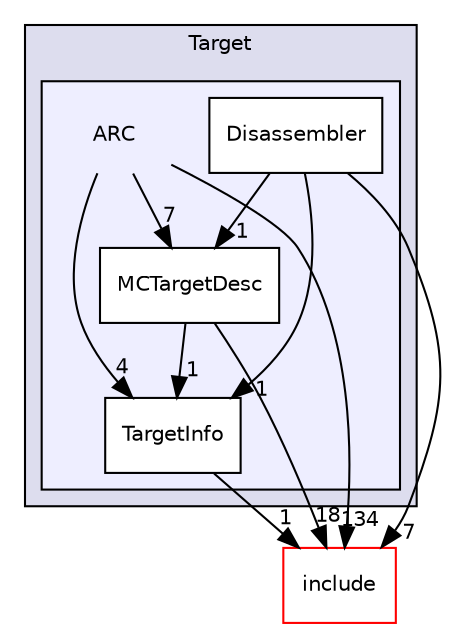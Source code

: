 digraph "lib/Target/ARC" {
  bgcolor=transparent;
  compound=true
  node [ fontsize="10", fontname="Helvetica"];
  edge [ labelfontsize="10", labelfontname="Helvetica"];
  subgraph clusterdir_794e483eb1cc7921d35fd149d9cc325b {
    graph [ bgcolor="#ddddee", pencolor="black", label="Target" fontname="Helvetica", fontsize="10", URL="dir_794e483eb1cc7921d35fd149d9cc325b.html"]
  subgraph clusterdir_570b8dfaee4849cdbe8f7b4195b963a2 {
    graph [ bgcolor="#eeeeff", pencolor="black", label="" URL="dir_570b8dfaee4849cdbe8f7b4195b963a2.html"];
    dir_570b8dfaee4849cdbe8f7b4195b963a2 [shape=plaintext label="ARC"];
    dir_52999ed125e43b1d7166cddb34ffe2d4 [shape=box label="Disassembler" color="black" fillcolor="white" style="filled" URL="dir_52999ed125e43b1d7166cddb34ffe2d4.html"];
    dir_1ed7ae2b4078b173511f50255713b9af [shape=box label="MCTargetDesc" color="black" fillcolor="white" style="filled" URL="dir_1ed7ae2b4078b173511f50255713b9af.html"];
    dir_50a3ea2d52724bfaac80c4952ce6101f [shape=box label="TargetInfo" color="black" fillcolor="white" style="filled" URL="dir_50a3ea2d52724bfaac80c4952ce6101f.html"];
  }
  }
  dir_d44c64559bbebec7f509842c48db8b23 [shape=box label="include" color="red" URL="dir_d44c64559bbebec7f509842c48db8b23.html"];
  dir_1ed7ae2b4078b173511f50255713b9af->dir_d44c64559bbebec7f509842c48db8b23 [headlabel="18", labeldistance=1.5 headhref="dir_000110_000001.html"];
  dir_1ed7ae2b4078b173511f50255713b9af->dir_50a3ea2d52724bfaac80c4952ce6101f [headlabel="1", labeldistance=1.5 headhref="dir_000110_000111.html"];
  dir_570b8dfaee4849cdbe8f7b4195b963a2->dir_1ed7ae2b4078b173511f50255713b9af [headlabel="7", labeldistance=1.5 headhref="dir_000108_000110.html"];
  dir_570b8dfaee4849cdbe8f7b4195b963a2->dir_d44c64559bbebec7f509842c48db8b23 [headlabel="134", labeldistance=1.5 headhref="dir_000108_000001.html"];
  dir_570b8dfaee4849cdbe8f7b4195b963a2->dir_50a3ea2d52724bfaac80c4952ce6101f [headlabel="4", labeldistance=1.5 headhref="dir_000108_000111.html"];
  dir_52999ed125e43b1d7166cddb34ffe2d4->dir_1ed7ae2b4078b173511f50255713b9af [headlabel="1", labeldistance=1.5 headhref="dir_000109_000110.html"];
  dir_52999ed125e43b1d7166cddb34ffe2d4->dir_d44c64559bbebec7f509842c48db8b23 [headlabel="7", labeldistance=1.5 headhref="dir_000109_000001.html"];
  dir_52999ed125e43b1d7166cddb34ffe2d4->dir_50a3ea2d52724bfaac80c4952ce6101f [headlabel="1", labeldistance=1.5 headhref="dir_000109_000111.html"];
  dir_50a3ea2d52724bfaac80c4952ce6101f->dir_d44c64559bbebec7f509842c48db8b23 [headlabel="1", labeldistance=1.5 headhref="dir_000111_000001.html"];
}
